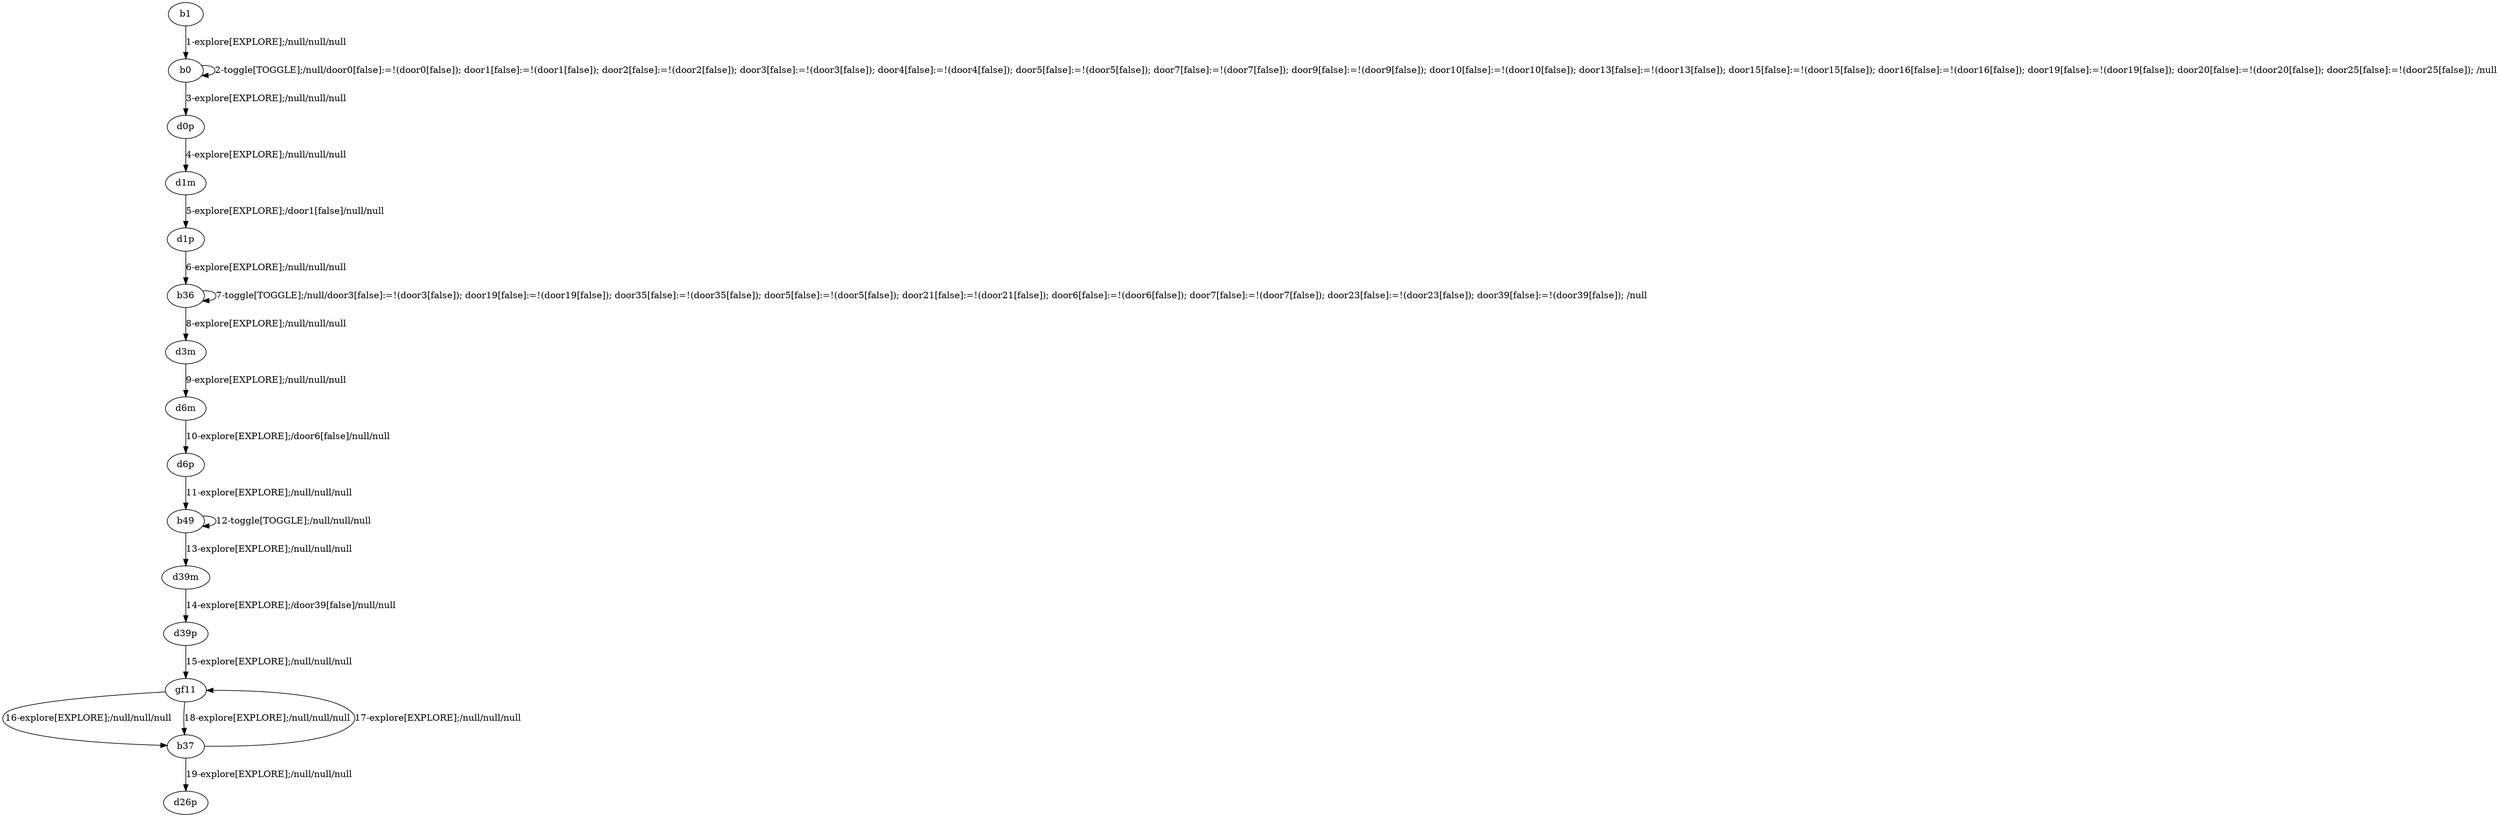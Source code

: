 # Total number of goals covered by this test: 1
# b37 --> gf11

digraph g {
"b1" -> "b0" [label = "1-explore[EXPLORE];/null/null/null"];
"b0" -> "b0" [label = "2-toggle[TOGGLE];/null/door0[false]:=!(door0[false]); door1[false]:=!(door1[false]); door2[false]:=!(door2[false]); door3[false]:=!(door3[false]); door4[false]:=!(door4[false]); door5[false]:=!(door5[false]); door7[false]:=!(door7[false]); door9[false]:=!(door9[false]); door10[false]:=!(door10[false]); door13[false]:=!(door13[false]); door15[false]:=!(door15[false]); door16[false]:=!(door16[false]); door19[false]:=!(door19[false]); door20[false]:=!(door20[false]); door25[false]:=!(door25[false]); /null"];
"b0" -> "d0p" [label = "3-explore[EXPLORE];/null/null/null"];
"d0p" -> "d1m" [label = "4-explore[EXPLORE];/null/null/null"];
"d1m" -> "d1p" [label = "5-explore[EXPLORE];/door1[false]/null/null"];
"d1p" -> "b36" [label = "6-explore[EXPLORE];/null/null/null"];
"b36" -> "b36" [label = "7-toggle[TOGGLE];/null/door3[false]:=!(door3[false]); door19[false]:=!(door19[false]); door35[false]:=!(door35[false]); door5[false]:=!(door5[false]); door21[false]:=!(door21[false]); door6[false]:=!(door6[false]); door7[false]:=!(door7[false]); door23[false]:=!(door23[false]); door39[false]:=!(door39[false]); /null"];
"b36" -> "d3m" [label = "8-explore[EXPLORE];/null/null/null"];
"d3m" -> "d6m" [label = "9-explore[EXPLORE];/null/null/null"];
"d6m" -> "d6p" [label = "10-explore[EXPLORE];/door6[false]/null/null"];
"d6p" -> "b49" [label = "11-explore[EXPLORE];/null/null/null"];
"b49" -> "b49" [label = "12-toggle[TOGGLE];/null/null/null"];
"b49" -> "d39m" [label = "13-explore[EXPLORE];/null/null/null"];
"d39m" -> "d39p" [label = "14-explore[EXPLORE];/door39[false]/null/null"];
"d39p" -> "gf11" [label = "15-explore[EXPLORE];/null/null/null"];
"gf11" -> "b37" [label = "16-explore[EXPLORE];/null/null/null"];
"b37" -> "gf11" [label = "17-explore[EXPLORE];/null/null/null"];
"gf11" -> "b37" [label = "18-explore[EXPLORE];/null/null/null"];
"b37" -> "d26p" [label = "19-explore[EXPLORE];/null/null/null"];
}
